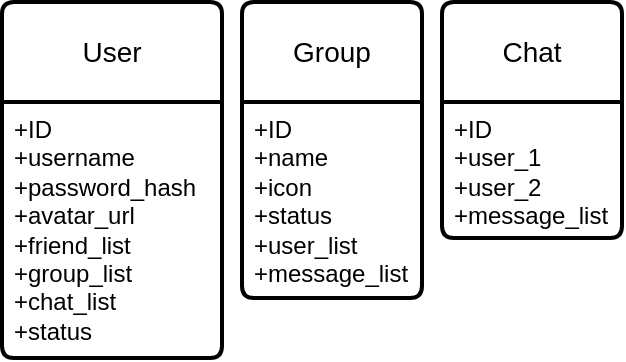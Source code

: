 <mxfile version="24.7.13">
  <diagram name="Strona-1" id="IgY-TPN_slxYMBxNZM7g">
    <mxGraphModel dx="1877" dy="4037" grid="1" gridSize="10" guides="1" tooltips="1" connect="1" arrows="1" fold="1" page="1" pageScale="1" pageWidth="827" pageHeight="1169" math="0" shadow="0">
      <root>
        <mxCell id="0" />
        <mxCell id="1" parent="0" />
        <mxCell id="5LtJHHfmOMXa2Zliw4R3-2" value="User" style="swimlane;childLayout=stackLayout;horizontal=1;startSize=50;horizontalStack=0;rounded=1;fontSize=14;fontStyle=0;strokeWidth=2;resizeParent=0;resizeLast=1;shadow=0;dashed=0;align=center;arcSize=4;whiteSpace=wrap;html=1;" vertex="1" parent="1">
          <mxGeometry y="-2338" width="110" height="178" as="geometry">
            <mxRectangle y="-2338" width="70" height="50" as="alternateBounds" />
          </mxGeometry>
        </mxCell>
        <mxCell id="5LtJHHfmOMXa2Zliw4R3-3" value="+ID&lt;br&gt;+username&lt;div&gt;+password_hash&lt;/div&gt;&lt;div&gt;+avatar_url&lt;/div&gt;&lt;div&gt;+friend_list&lt;/div&gt;&lt;div&gt;+group_list&lt;/div&gt;&lt;div&gt;+chat_list&lt;br&gt;+status&lt;/div&gt;" style="align=left;strokeColor=none;fillColor=none;spacingLeft=4;fontSize=12;verticalAlign=top;resizable=0;rotatable=0;part=1;html=1;" vertex="1" parent="5LtJHHfmOMXa2Zliw4R3-2">
          <mxGeometry y="50" width="110" height="128" as="geometry" />
        </mxCell>
        <mxCell id="5LtJHHfmOMXa2Zliw4R3-4" value="Group" style="swimlane;childLayout=stackLayout;horizontal=1;startSize=50;horizontalStack=0;rounded=1;fontSize=14;fontStyle=0;strokeWidth=2;resizeParent=0;resizeLast=1;shadow=0;dashed=0;align=center;arcSize=4;whiteSpace=wrap;html=1;" vertex="1" parent="1">
          <mxGeometry x="120" y="-2338" width="90" height="148" as="geometry" />
        </mxCell>
        <mxCell id="5LtJHHfmOMXa2Zliw4R3-5" value="+ID&lt;br&gt;+name&lt;div&gt;+icon&lt;/div&gt;&lt;div&gt;+status&lt;/div&gt;&lt;div&gt;+user_list&lt;br&gt;+message_list&lt;/div&gt;" style="align=left;strokeColor=none;fillColor=none;spacingLeft=4;fontSize=12;verticalAlign=top;resizable=0;rotatable=0;part=1;html=1;" vertex="1" parent="5LtJHHfmOMXa2Zliw4R3-4">
          <mxGeometry y="50" width="90" height="98" as="geometry" />
        </mxCell>
        <mxCell id="5LtJHHfmOMXa2Zliw4R3-12" value="Chat" style="swimlane;childLayout=stackLayout;horizontal=1;startSize=50;horizontalStack=0;rounded=1;fontSize=14;fontStyle=0;strokeWidth=2;resizeParent=0;resizeLast=1;shadow=0;dashed=0;align=center;arcSize=4;whiteSpace=wrap;html=1;" vertex="1" parent="1">
          <mxGeometry x="220" y="-2338" width="90" height="118" as="geometry" />
        </mxCell>
        <mxCell id="5LtJHHfmOMXa2Zliw4R3-13" value="+ID&lt;br&gt;+user_1&lt;br&gt;+user_2&lt;div&gt;+message_list&lt;/div&gt;" style="align=left;strokeColor=none;fillColor=none;spacingLeft=4;fontSize=12;verticalAlign=top;resizable=0;rotatable=0;part=1;html=1;" vertex="1" parent="5LtJHHfmOMXa2Zliw4R3-12">
          <mxGeometry y="50" width="90" height="68" as="geometry" />
        </mxCell>
      </root>
    </mxGraphModel>
  </diagram>
</mxfile>
